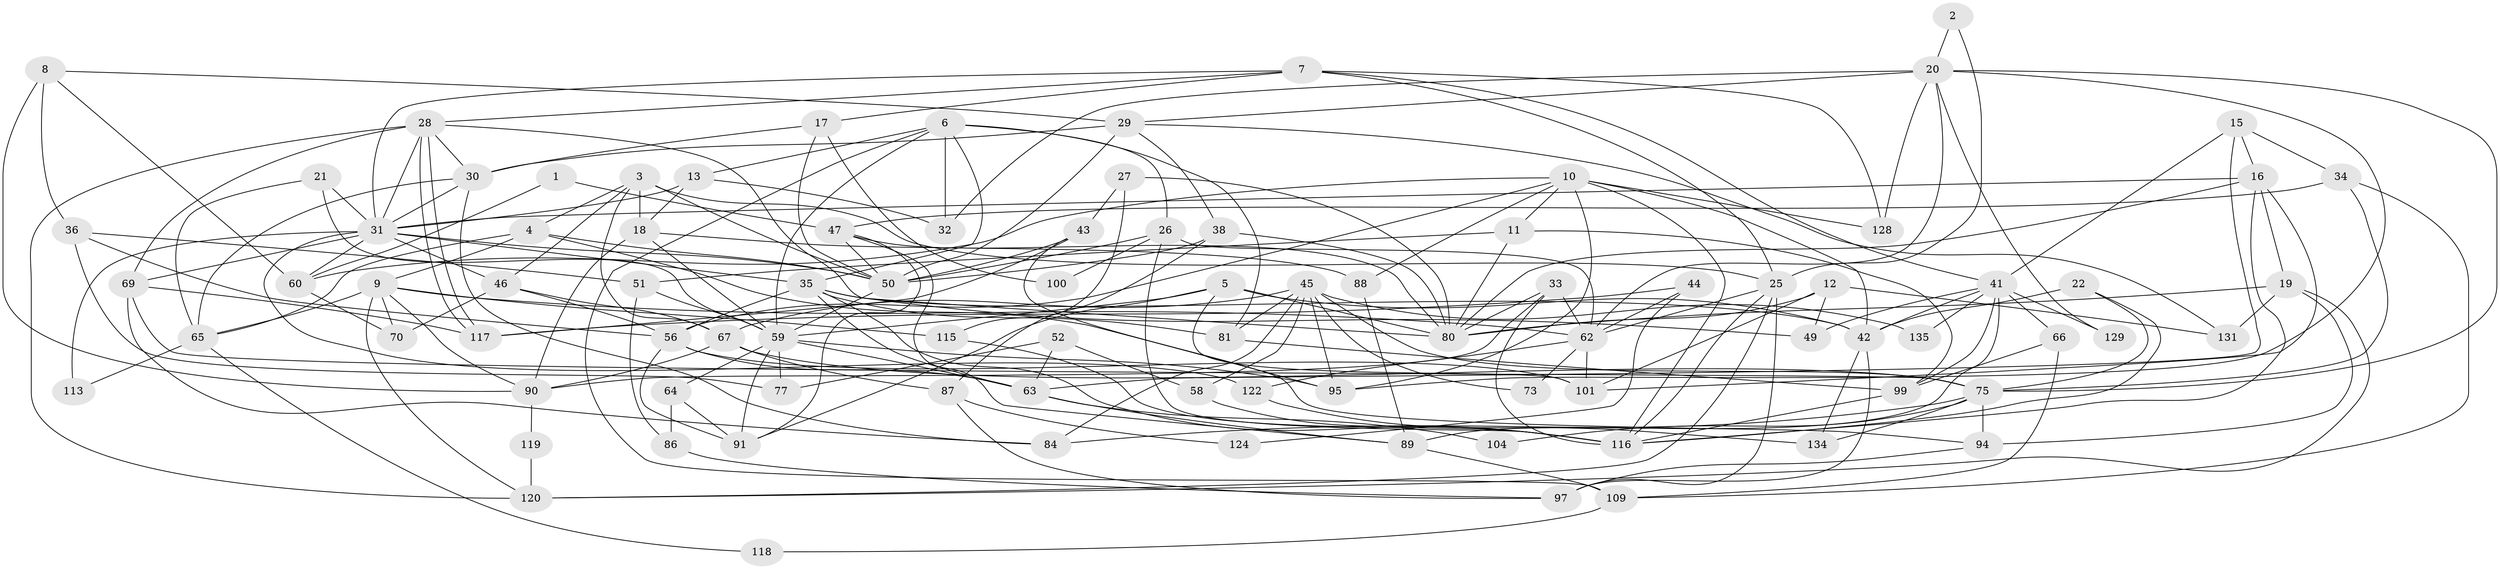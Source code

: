 // Generated by graph-tools (version 1.1) at 2025/52/02/27/25 19:52:02]
// undirected, 91 vertices, 223 edges
graph export_dot {
graph [start="1"]
  node [color=gray90,style=filled];
  1;
  2;
  3 [super="+39"];
  4 [super="+14"];
  5;
  6 [super="+103"];
  7 [super="+48"];
  8 [super="+24"];
  9 [super="+37"];
  10 [super="+40"];
  11 [super="+114"];
  12;
  13 [super="+54"];
  15 [super="+93"];
  16;
  17 [super="+76"];
  18 [super="+55"];
  19;
  20 [super="+23"];
  21;
  22;
  25 [super="+111"];
  26 [super="+92"];
  27;
  28 [super="+112"];
  29 [super="+68"];
  30 [super="+105"];
  31 [super="+57"];
  32;
  33 [super="+132"];
  34 [super="+121"];
  35 [super="+53"];
  36;
  38;
  41 [super="+106"];
  42 [super="+83"];
  43 [super="+82"];
  44;
  45 [super="+127"];
  46 [super="+71"];
  47;
  49;
  50 [super="+125"];
  51 [super="+133"];
  52;
  56 [super="+72"];
  58;
  59 [super="+61"];
  60 [super="+78"];
  62 [super="+136"];
  63;
  64;
  65 [super="+79"];
  66 [super="+126"];
  67 [super="+108"];
  69 [super="+110"];
  70 [super="+74"];
  73;
  75 [super="+85"];
  77;
  80 [super="+96"];
  81;
  84;
  86;
  87;
  88;
  89 [super="+123"];
  90;
  91 [super="+98"];
  94 [super="+107"];
  95;
  97;
  99 [super="+102"];
  100;
  101;
  104;
  109;
  113;
  115;
  116 [super="+130"];
  117;
  118;
  119;
  120;
  122;
  124;
  128;
  129;
  131;
  134;
  135;
  1 -- 60;
  1 -- 47;
  2 -- 25;
  2 -- 20;
  3 -- 50 [weight=2];
  3 -- 25;
  3 -- 4;
  3 -- 18;
  3 -- 67;
  3 -- 46;
  4 -- 95;
  4 -- 50;
  4 -- 65;
  4 -- 9;
  5 -- 101;
  5 -- 91;
  5 -- 42;
  5 -- 59;
  5 -- 80;
  6 -- 26;
  6 -- 32;
  6 -- 81;
  6 -- 35;
  6 -- 59;
  6 -- 109;
  6 -- 13;
  7 -- 28;
  7 -- 41;
  7 -- 128;
  7 -- 25;
  7 -- 31;
  7 -- 17;
  8 -- 36;
  8 -- 90;
  8 -- 29;
  8 -- 60;
  9 -- 90;
  9 -- 115;
  9 -- 120;
  9 -- 62;
  9 -- 65;
  9 -- 70;
  10 -- 56;
  10 -- 60;
  10 -- 95;
  10 -- 128;
  10 -- 42;
  10 -- 88;
  10 -- 11;
  10 -- 116;
  11 -- 99;
  11 -- 80;
  11 -- 51;
  12 -- 49;
  12 -- 101;
  12 -- 131;
  12 -- 80;
  13 -- 32;
  13 -- 18;
  13 -- 31;
  15 -- 16;
  15 -- 34;
  15 -- 63;
  15 -- 41;
  16 -- 116;
  16 -- 19;
  16 -- 31;
  16 -- 101;
  16 -- 80;
  17 -- 50;
  17 -- 100;
  17 -- 30;
  18 -- 90;
  18 -- 88;
  18 -- 59;
  19 -- 131;
  19 -- 94;
  19 -- 120;
  19 -- 80;
  20 -- 32;
  20 -- 75;
  20 -- 128;
  20 -- 129;
  20 -- 62;
  20 -- 95;
  20 -- 29;
  21 -- 31;
  21 -- 65;
  21 -- 59;
  22 -- 42;
  22 -- 116;
  22 -- 75;
  25 -- 97;
  25 -- 62;
  25 -- 120;
  25 -- 116;
  26 -- 100;
  26 -- 50;
  26 -- 62;
  26 -- 116;
  27 -- 115;
  27 -- 43;
  27 -- 80;
  28 -- 117;
  28 -- 117;
  28 -- 30 [weight=2];
  28 -- 69;
  28 -- 31;
  28 -- 80;
  28 -- 120;
  29 -- 38;
  29 -- 131;
  29 -- 50;
  29 -- 30;
  30 -- 84;
  30 -- 65;
  30 -- 31;
  31 -- 113;
  31 -- 35;
  31 -- 46;
  31 -- 60;
  31 -- 50;
  31 -- 122;
  31 -- 69;
  33 -- 80;
  33 -- 90;
  33 -- 62;
  33 -- 116;
  34 -- 47;
  34 -- 75;
  34 -- 109;
  35 -- 81;
  35 -- 56;
  35 -- 63;
  35 -- 42;
  35 -- 49;
  35 -- 116;
  36 -- 77;
  36 -- 56;
  36 -- 51;
  38 -- 80;
  38 -- 87;
  38 -- 50;
  41 -- 66;
  41 -- 129;
  41 -- 89;
  41 -- 49;
  41 -- 99;
  41 -- 135;
  41 -- 42;
  42 -- 97;
  42 -- 134;
  43 -- 94;
  43 -- 50;
  43 -- 117;
  44 -- 62;
  44 -- 117;
  44 -- 124;
  45 -- 75;
  45 -- 73;
  45 -- 84;
  45 -- 81;
  45 -- 67;
  45 -- 135;
  45 -- 58;
  45 -- 95;
  46 -- 67;
  46 -- 56;
  46 -- 70;
  47 -- 80;
  47 -- 50;
  47 -- 91;
  47 -- 89;
  50 -- 59;
  51 -- 59;
  51 -- 86;
  52 -- 58;
  52 -- 63;
  52 -- 77;
  56 -- 101;
  56 -- 63;
  56 -- 91;
  58 -- 116;
  59 -- 63;
  59 -- 64;
  59 -- 91;
  59 -- 77;
  59 -- 95;
  60 -- 70;
  62 -- 122;
  62 -- 73;
  62 -- 101;
  63 -- 104;
  63 -- 89;
  64 -- 91;
  64 -- 86;
  65 -- 113;
  65 -- 118;
  66 -- 99;
  66 -- 109;
  67 -- 75;
  67 -- 90;
  67 -- 87;
  69 -- 75;
  69 -- 84;
  69 -- 117;
  75 -- 94 [weight=2];
  75 -- 84;
  75 -- 134;
  75 -- 104;
  81 -- 99 [weight=2];
  86 -- 97;
  87 -- 97;
  87 -- 124;
  88 -- 89;
  89 -- 109;
  90 -- 119;
  94 -- 97;
  99 -- 116;
  109 -- 118;
  115 -- 116;
  119 -- 120;
  122 -- 134;
}
